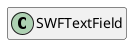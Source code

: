 @startuml
set namespaceSeparator \\
hide members
hide << alias >> circle

class SWFTextField
@enduml
